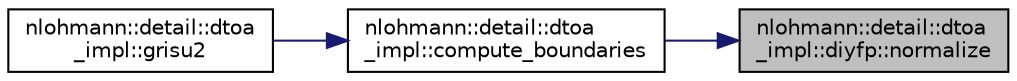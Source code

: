 digraph "nlohmann::detail::dtoa_impl::diyfp::normalize"
{
 // LATEX_PDF_SIZE
  edge [fontname="Helvetica",fontsize="10",labelfontname="Helvetica",labelfontsize="10"];
  node [fontname="Helvetica",fontsize="10",shape=record];
  rankdir="RL";
  Node1 [label="nlohmann::detail::dtoa\l_impl::diyfp::normalize",height=0.2,width=0.4,color="black", fillcolor="grey75", style="filled", fontcolor="black",tooltip="normalize x such that the significand is >= 2^(q-1)"];
  Node1 -> Node2 [dir="back",color="midnightblue",fontsize="10",style="solid"];
  Node2 [label="nlohmann::detail::dtoa\l_impl::compute_boundaries",height=0.2,width=0.4,color="black", fillcolor="white", style="filled",URL="$namespacenlohmann_1_1detail_1_1dtoa__impl.html#a22b6e37654ac93c6d0d9c06ec1bf5ded",tooltip=" "];
  Node2 -> Node3 [dir="back",color="midnightblue",fontsize="10",style="solid"];
  Node3 [label="nlohmann::detail::dtoa\l_impl::grisu2",height=0.2,width=0.4,color="black", fillcolor="white", style="filled",URL="$namespacenlohmann_1_1detail_1_1dtoa__impl.html#aab7a9670a4f4704a5d0347ad7588576b",tooltip=" "];
}
